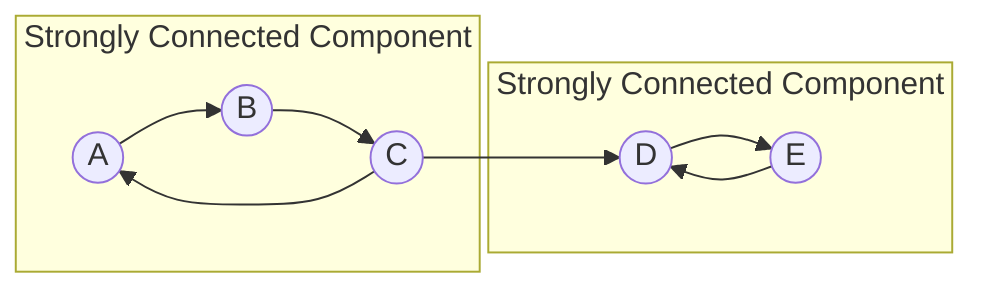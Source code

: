 %% Call below command to convert .mmd to .png
%%  Adjust -w or -H if necessary
%% mmdc -p puppeteer-config.json -i strongly_connected_component_sample.mmd -o strongly_connected_component_sample.mmd.svg

%%```mermaid
graph LR

subgraph Strongly Connected Component 
A(("A")) --> B(("B"))
B --> C(("C"))
C --> A
end

C --> D(("D"))

subgraph Strongly Connected Component
D --> E(("E"))
E --> D
end

%%```